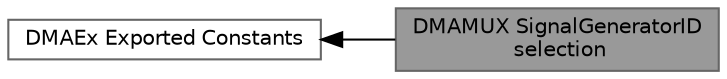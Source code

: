 digraph "DMAMUX SignalGeneratorID selection"
{
 // LATEX_PDF_SIZE
  bgcolor="transparent";
  edge [fontname=Helvetica,fontsize=10,labelfontname=Helvetica,labelfontsize=10];
  node [fontname=Helvetica,fontsize=10,shape=box,height=0.2,width=0.4];
  rankdir=LR;
  Node1 [label="DMAMUX SignalGeneratorID\l selection",height=0.2,width=0.4,color="gray40", fillcolor="grey60", style="filled", fontcolor="black",tooltip=" "];
  Node2 [label="DMAEx Exported Constants",height=0.2,width=0.4,color="grey40", fillcolor="white", style="filled",URL="$group___d_m_a_ex___exported___constants.html",tooltip=" "];
  Node2->Node1 [shape=plaintext, dir="back", style="solid"];
}
